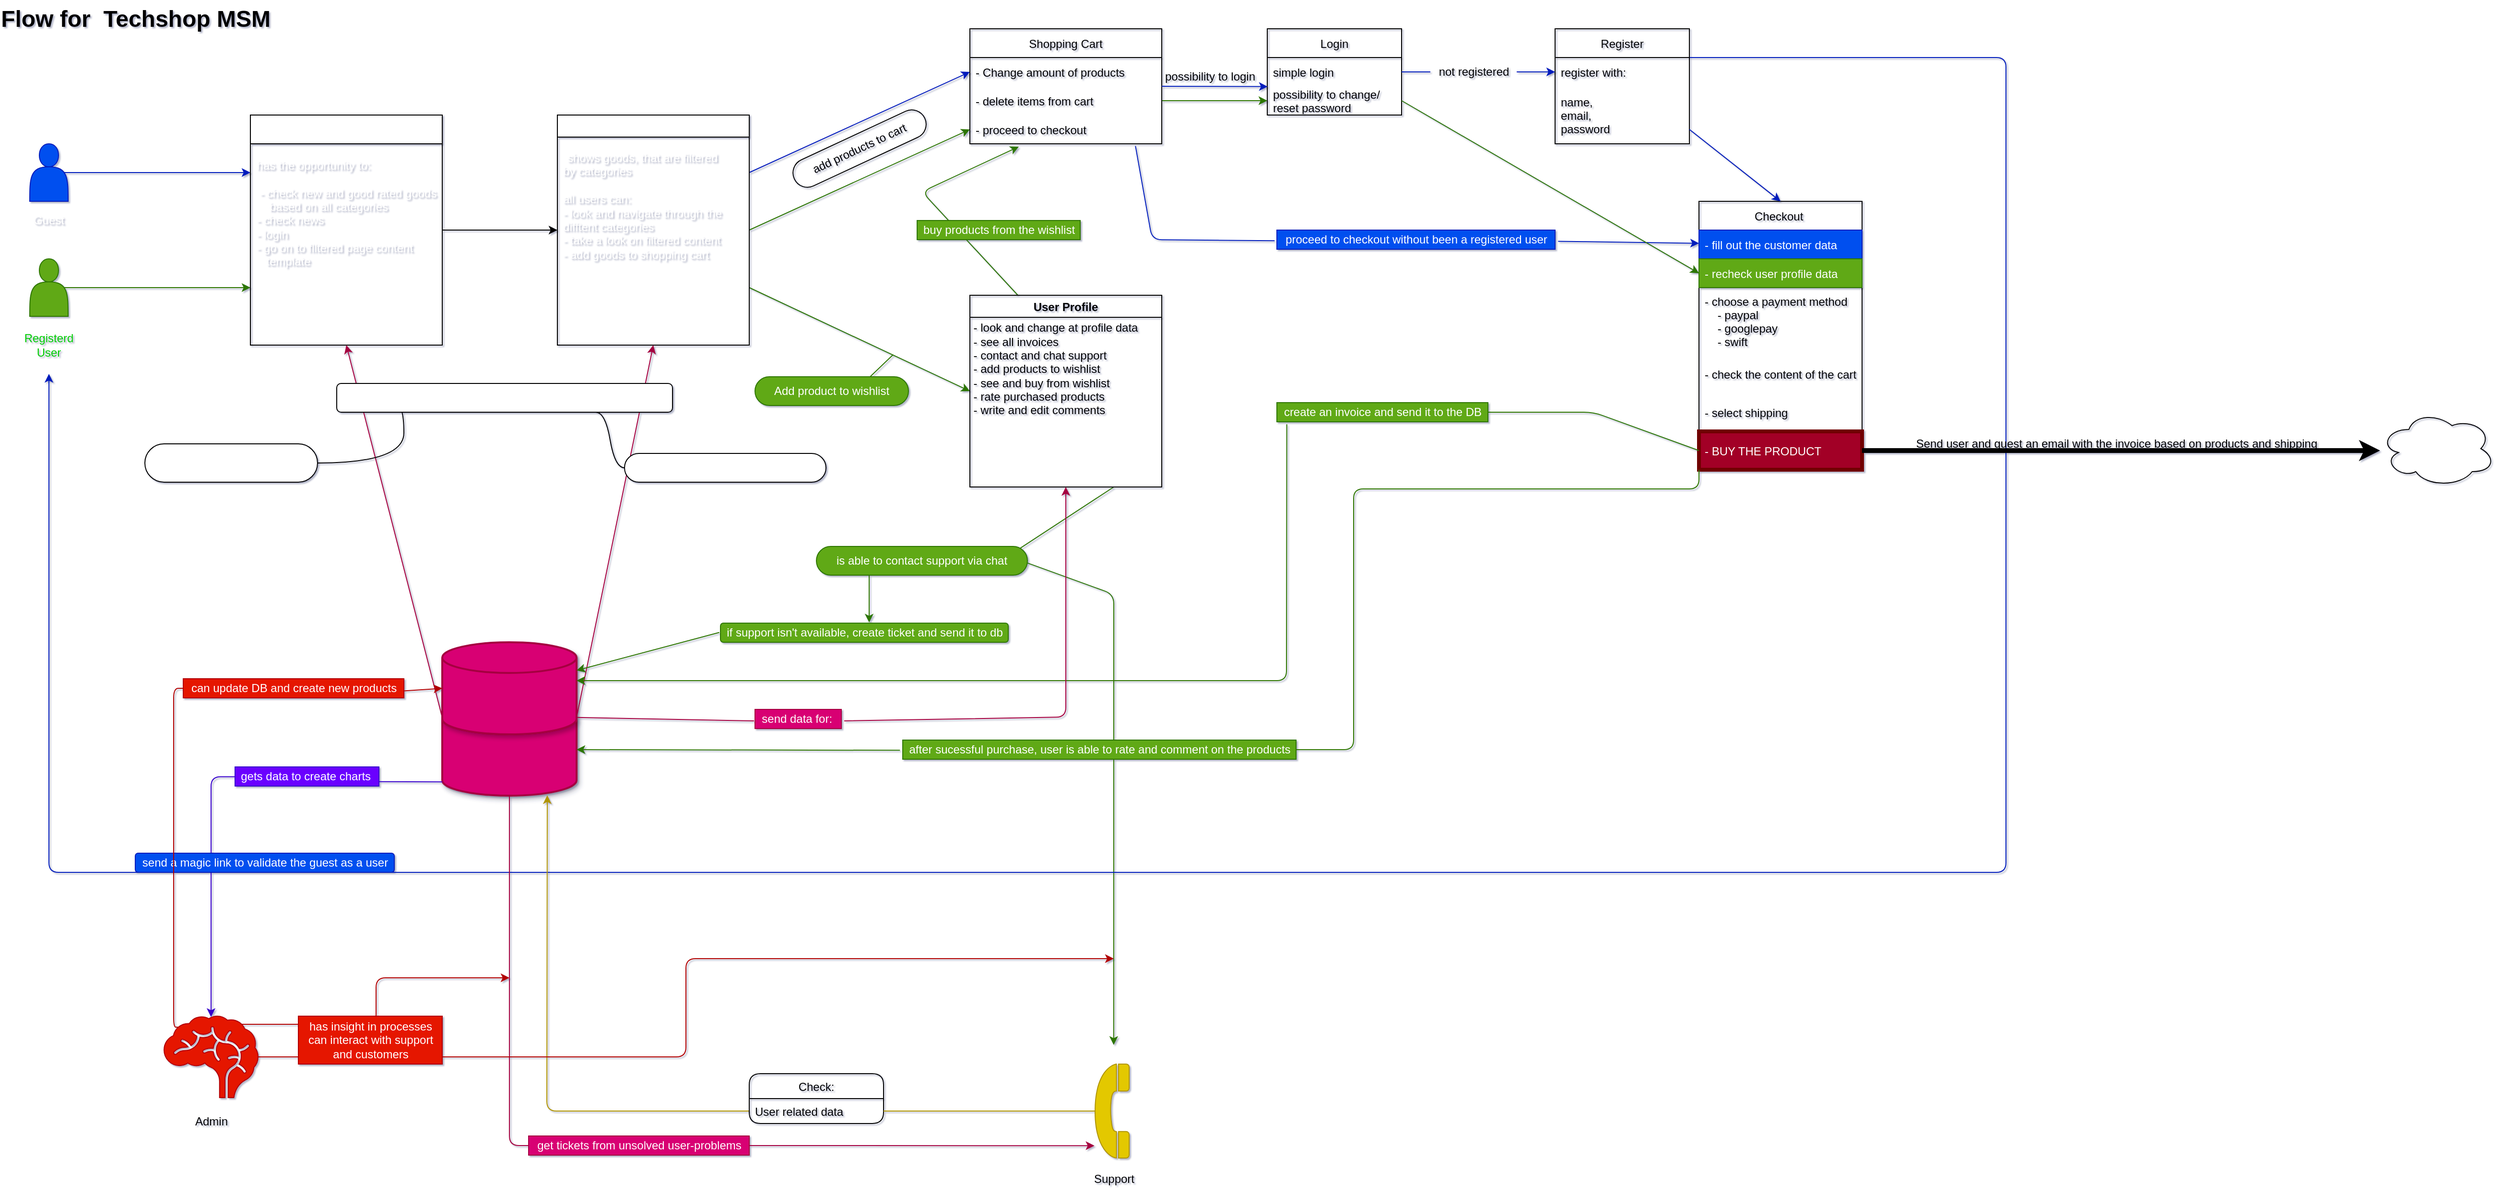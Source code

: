 <mxfile>
    <diagram id="F__2OVXc1vcS4qdT5-GQ" name="company circle">
        <mxGraphModel dx="1650" dy="1090" grid="1" gridSize="10" guides="1" tooltips="1" connect="1" arrows="1" fold="1" page="1" pageScale="1" pageWidth="3000" pageHeight="2000" background="none" math="0" shadow="1">
            <root>
                <mxCell id="0"/>
                <mxCell id="1" parent="0"/>
                <mxCell id="13" style="edgeStyle=none;html=1;exitX=0.9;exitY=0.5;exitDx=0;exitDy=0;exitPerimeter=0;fontColor=#FFFFFF;fillColor=#60a917;strokeColor=#2D7600;" parent="1" source="2" edge="1">
                    <mxGeometry relative="1" as="geometry">
                        <mxPoint x="270" y="310" as="targetPoint"/>
                    </mxGeometry>
                </mxCell>
                <mxCell id="3" value="Flow for&amp;nbsp; Techshop MSM" style="text;html=1;fontSize=24;fontStyle=1;verticalAlign=middle;align=center;" parent="1" vertex="1">
                    <mxGeometry x="100" y="10" width="100" height="40" as="geometry"/>
                </mxCell>
                <mxCell id="9" style="edgeStyle=none;html=1;exitX=0.9;exitY=0.5;exitDx=0;exitDy=0;exitPerimeter=0;fontColor=#FFFFFF;fillColor=#0050ef;strokeColor=#001DBC;" parent="1" source="5" edge="1">
                    <mxGeometry relative="1" as="geometry">
                        <mxPoint x="270" y="190" as="targetPoint"/>
                    </mxGeometry>
                </mxCell>
                <mxCell id="19" value="" style="edgeStyle=none;html=1;fontColor=#FFFFFF;entryX=0;entryY=0.5;entryDx=0;entryDy=0;" parent="1" source="12" target="15" edge="1">
                    <mxGeometry relative="1" as="geometry">
                        <mxPoint x="490" y="250" as="targetPoint"/>
                    </mxGeometry>
                </mxCell>
                <mxCell id="12" value="landing page" style="swimlane;fontColor=#FFFFFF;startSize=30;align=center;fontStyle=1" parent="1" vertex="1">
                    <mxGeometry x="270" y="130" width="200" height="240" as="geometry">
                        <mxRectangle x="140" y="90" width="110" height="40" as="alternateBounds"/>
                    </mxGeometry>
                </mxCell>
                <mxCell id="14" value="&lt;div style=&quot;text-align: justify&quot;&gt;&lt;span&gt;has the opportunity to:&amp;nbsp;&lt;/span&gt;&lt;/div&gt;&lt;div style=&quot;text-align: justify&quot;&gt;&lt;br&gt;&lt;/div&gt;&lt;div style=&quot;text-align: justify&quot;&gt;&lt;span&gt;&amp;nbsp;- check new and good rated goods&lt;/span&gt;&lt;/div&gt;&lt;div style=&quot;text-align: justify&quot;&gt;&lt;span&gt;&amp;nbsp; &amp;nbsp; based on all categories&lt;/span&gt;&lt;/div&gt;&lt;div style=&quot;text-align: justify&quot;&gt;&lt;span&gt;- check news&amp;nbsp;&lt;/span&gt;&lt;/div&gt;&lt;div style=&quot;text-align: justify&quot;&gt;&lt;span&gt;- login&lt;/span&gt;&lt;/div&gt;&lt;div style=&quot;text-align: justify&quot;&gt;&lt;span&gt;- go on to flltered page content&lt;/span&gt;&lt;/div&gt;&lt;div style=&quot;text-align: justify&quot;&gt;&lt;span&gt;&amp;nbsp; &amp;nbsp;template&lt;/span&gt;&lt;/div&gt;&lt;div style=&quot;text-align: justify ; padding: 0px ; margin: 0px&quot;&gt;&lt;br style=&quot;padding: 0px ; margin: 0px ; font-weight: 700&quot;&gt;&lt;/div&gt;" style="text;html=1;align=center;verticalAlign=middle;resizable=0;points=[];autosize=1;strokeColor=none;fillColor=none;fontColor=#FFFFFF;" parent="12" vertex="1">
                    <mxGeometry y="45" width="200" height="130" as="geometry"/>
                </mxCell>
                <mxCell id="34" style="edgeStyle=none;html=1;exitX=1;exitY=0.75;exitDx=0;exitDy=0;entryX=0;entryY=0.5;entryDx=0;entryDy=0;fillColor=#60a917;strokeColor=#2D7600;" edge="1" parent="1" source="15" target="33">
                    <mxGeometry relative="1" as="geometry"/>
                </mxCell>
                <mxCell id="44" style="edgeStyle=none;html=1;exitX=1;exitY=0.25;exitDx=0;exitDy=0;entryX=0;entryY=0.5;entryDx=0;entryDy=0;endArrow=classic;endFill=1;fillColor=#0050ef;strokeColor=#001DBC;" edge="1" parent="1" source="15" target="41">
                    <mxGeometry relative="1" as="geometry"/>
                </mxCell>
                <mxCell id="45" style="edgeStyle=none;html=1;exitX=1;exitY=0.5;exitDx=0;exitDy=0;entryX=0;entryY=0.5;entryDx=0;entryDy=0;endArrow=classic;endFill=1;fillColor=#60a917;strokeColor=#2D7600;" edge="1" parent="1" source="15" target="43">
                    <mxGeometry relative="1" as="geometry"/>
                </mxCell>
                <mxCell id="15" value="content template" style="swimlane;fontColor=#FFFFFF;" parent="1" vertex="1">
                    <mxGeometry x="590" y="130" width="200" height="240" as="geometry"/>
                </mxCell>
                <mxCell id="16" value="shows goods, that are filtered&amp;nbsp;&lt;br&gt;&lt;div style=&quot;text-align: justify&quot;&gt;&lt;span&gt;by categories&lt;/span&gt;&lt;/div&gt;&lt;div style=&quot;text-align: justify&quot;&gt;&lt;span&gt;&lt;br&gt;&lt;/span&gt;&lt;/div&gt;&lt;div style=&quot;text-align: justify&quot;&gt;all users can:&amp;nbsp;&lt;/div&gt;&lt;div style=&quot;text-align: justify&quot;&gt;- look and navigate through the&amp;nbsp;&lt;/div&gt;&lt;div style=&quot;text-align: justify&quot;&gt;difftent&amp;nbsp;&lt;span&gt;categories&lt;/span&gt;&lt;/div&gt;&lt;div style=&quot;text-align: justify&quot;&gt;&lt;span&gt;- take a look on filtered content&lt;/span&gt;&lt;/div&gt;&lt;div style=&quot;text-align: justify&quot;&gt;&lt;span&gt;- add goods to shopping cart&lt;/span&gt;&lt;/div&gt;" style="text;html=1;align=center;verticalAlign=middle;resizable=0;points=[];autosize=1;strokeColor=none;fillColor=none;fontColor=#FFFFFF;" parent="15" vertex="1">
                    <mxGeometry y="35" width="180" height="120" as="geometry"/>
                </mxCell>
                <mxCell id="22" value="" style="group;fillColor=none;fontColor=#ffffff;strokeColor=none;" parent="1" vertex="1" connectable="0">
                    <mxGeometry x="470" y="680" width="140" height="160" as="geometry"/>
                </mxCell>
                <mxCell id="20" value="" style="strokeWidth=2;html=1;shape=mxgraph.flowchart.database;whiteSpace=wrap;fontColor=#ffffff;fillColor=#d80073;strokeColor=#A50040;shadow=1;sketch=0;" parent="22" vertex="1">
                    <mxGeometry y="64" width="140" height="96" as="geometry"/>
                </mxCell>
                <mxCell id="21" value="" style="strokeWidth=2;html=1;shape=mxgraph.flowchart.database;whiteSpace=wrap;fontColor=#ffffff;fillColor=#d80073;strokeColor=#A50040;shadow=1;" parent="22" vertex="1">
                    <mxGeometry width="140" height="96" as="geometry"/>
                </mxCell>
                <mxCell id="23" value="" style="group" parent="1" vertex="1" connectable="0">
                    <mxGeometry x="20" y="280" width="80" height="120" as="geometry"/>
                </mxCell>
                <mxCell id="2" value="" style="shape=actor;whiteSpace=wrap;html=1;fillColor=#60a917;fontColor=#ffffff;strokeColor=#2D7600;" parent="23" vertex="1">
                    <mxGeometry x="20" width="40" height="60" as="geometry"/>
                </mxCell>
                <UserObject label="&lt;font color=&quot;#00cc00&quot;&gt;Registerd User&lt;/font&gt;" placeholders="1" name="Variable" id="4">
                    <mxCell style="text;html=1;strokeColor=none;fillColor=none;align=center;verticalAlign=middle;whiteSpace=wrap;overflow=hidden;fontColor=#0A0A0A;" parent="23" vertex="1">
                        <mxGeometry y="60" width="80" height="60" as="geometry"/>
                    </mxCell>
                </UserObject>
                <mxCell id="24" value="" style="group" parent="1" vertex="1" connectable="0">
                    <mxGeometry x="20" y="160" width="80" height="100" as="geometry"/>
                </mxCell>
                <mxCell id="5" value="" style="shape=actor;whiteSpace=wrap;html=1;fillColor=#0050ef;fontColor=#ffffff;strokeColor=#001DBC;" parent="24" vertex="1">
                    <mxGeometry x="20" width="40" height="60" as="geometry"/>
                </mxCell>
                <UserObject label="&lt;font color=&quot;#ffffff&quot;&gt;Guest&lt;/font&gt;" placeholders="1" name="Variable" id="6">
                    <mxCell style="text;html=1;strokeColor=none;fillColor=none;align=center;verticalAlign=middle;whiteSpace=wrap;overflow=hidden;fontColor=#0A0A0A;" parent="24" vertex="1">
                        <mxGeometry y="60" width="80" height="40" as="geometry"/>
                    </mxCell>
                </UserObject>
                <mxCell id="26" style="edgeStyle=none;html=1;exitX=1;exitY=0.15;exitDx=0;exitDy=0;exitPerimeter=0;entryX=0.5;entryY=1;entryDx=0;entryDy=0;fontColor=#FFFFFF;fillColor=#d80073;strokeColor=#A50040;" parent="1" source="20" target="15" edge="1">
                    <mxGeometry relative="1" as="geometry"/>
                </mxCell>
                <mxCell id="27" style="edgeStyle=none;html=1;exitX=0;exitY=0.15;exitDx=0;exitDy=0;exitPerimeter=0;entryX=0.5;entryY=1;entryDx=0;entryDy=0;fontColor=#FFFFFF;fillColor=#d80073;strokeColor=#A50040;" parent="1" source="20" target="12" edge="1">
                    <mxGeometry relative="1" as="geometry"/>
                </mxCell>
                <mxCell id="28" value="sends data based on:&amp;nbsp;&lt;br&gt;new, hot, fresh, best rated" style="whiteSpace=wrap;html=1;rounded=1;arcSize=50;align=center;verticalAlign=middle;strokeWidth=1;autosize=1;spacing=4;treeFolding=1;treeMoving=1;newEdgeStyle={&quot;edgeStyle&quot;:&quot;entityRelationEdgeStyle&quot;,&quot;startArrow&quot;:&quot;none&quot;,&quot;endArrow&quot;:&quot;none&quot;,&quot;segment&quot;:10,&quot;curved&quot;:1};fontColor=#FFFFFF;" parent="1" vertex="1">
                    <mxGeometry x="160" y="473" width="180" height="40" as="geometry"/>
                </mxCell>
                <mxCell id="29" value="" style="edgeStyle=entityRelationEdgeStyle;startArrow=none;endArrow=none;segment=10;curved=1;fontColor=#FFFFFF;" parent="1" target="28" edge="1">
                    <mxGeometry relative="1" as="geometry">
                        <mxPoint x="420" y="430" as="sourcePoint"/>
                    </mxGeometry>
                </mxCell>
                <mxCell id="30" value="sends data based on categories" style="whiteSpace=wrap;html=1;rounded=1;arcSize=50;align=center;verticalAlign=middle;strokeWidth=1;autosize=1;spacing=4;treeFolding=1;treeMoving=1;newEdgeStyle={&quot;edgeStyle&quot;:&quot;entityRelationEdgeStyle&quot;,&quot;startArrow&quot;:&quot;none&quot;,&quot;endArrow&quot;:&quot;none&quot;,&quot;segment&quot;:10,&quot;curved&quot;:1};fontColor=#FFFFFF;" parent="1" vertex="1">
                    <mxGeometry x="660" y="483" width="210" height="30" as="geometry"/>
                </mxCell>
                <mxCell id="31" value="" style="edgeStyle=entityRelationEdgeStyle;startArrow=none;endArrow=none;segment=10;curved=1;fontColor=#FFFFFF;" parent="1" target="30" edge="1">
                    <mxGeometry relative="1" as="geometry">
                        <mxPoint x="630" y="440" as="sourcePoint"/>
                    </mxGeometry>
                </mxCell>
                <mxCell id="32" value="Server" style="rounded=1;whiteSpace=wrap;html=1;fontColor=#FFFFFF;" parent="1" vertex="1">
                    <mxGeometry x="360" y="410" width="350" height="30" as="geometry"/>
                </mxCell>
                <mxCell id="48" style="edgeStyle=none;html=1;exitX=0.25;exitY=0;exitDx=0;exitDy=0;entryX=0.255;entryY=1.1;entryDx=0;entryDy=0;entryPerimeter=0;endArrow=classic;endFill=1;fillColor=#60a917;strokeColor=#2D7600;" edge="1" parent="1" source="33" target="43">
                    <mxGeometry relative="1" as="geometry">
                        <Array as="points">
                            <mxPoint x="970" y="210"/>
                            <mxPoint x="1071" y="163"/>
                        </Array>
                    </mxGeometry>
                </mxCell>
                <mxCell id="99" style="edgeStyle=none;html=1;exitX=0.75;exitY=1;exitDx=0;exitDy=0;fontSize=12;endArrow=classic;endFill=1;strokeWidth=1;fillColor=#60a917;strokeColor=#2D7600;" edge="1" parent="1" source="33">
                    <mxGeometry relative="1" as="geometry">
                        <mxPoint x="1169.913" y="1100" as="targetPoint"/>
                        <Array as="points">
                            <mxPoint x="1060" y="590"/>
                            <mxPoint x="1170" y="630"/>
                        </Array>
                    </mxGeometry>
                </mxCell>
                <mxCell id="33" value="User Profile" style="swimlane;fillColor=none;" vertex="1" parent="1">
                    <mxGeometry x="1020" y="318" width="200" height="200" as="geometry"/>
                </mxCell>
                <mxCell id="39" value="&lt;div style=&quot;text-align: justify&quot;&gt;&lt;span&gt;- look and change at profile data&lt;/span&gt;&lt;/div&gt;&lt;div style=&quot;text-align: justify&quot;&gt;&lt;span&gt;- see all invoices&lt;/span&gt;&lt;/div&gt;&lt;div style=&quot;text-align: justify&quot;&gt;&lt;span&gt;- contact and chat support&lt;/span&gt;&lt;/div&gt;&lt;div style=&quot;text-align: justify&quot;&gt;&lt;span&gt;- add products to wishlist&lt;/span&gt;&lt;/div&gt;&lt;div style=&quot;text-align: justify&quot;&gt;&lt;span&gt;- see and buy from wishlist&lt;/span&gt;&lt;/div&gt;&lt;div style=&quot;text-align: justify&quot;&gt;&lt;span&gt;- rate purchased products&lt;/span&gt;&lt;/div&gt;&lt;div style=&quot;text-align: justify&quot;&gt;&lt;span&gt;- write and edit comments&lt;/span&gt;&lt;/div&gt;" style="text;html=1;align=center;verticalAlign=middle;resizable=0;points=[];autosize=1;strokeColor=none;fillColor=none;" vertex="1" parent="33">
                    <mxGeometry x="-6" y="27" width="190" height="100" as="geometry"/>
                </mxCell>
                <mxCell id="37" style="html=1;exitX=0.5;exitY=0;exitDx=0;exitDy=0;strokeColor=none;" edge="1" parent="1" source="35">
                    <mxGeometry relative="1" as="geometry">
                        <mxPoint x="876" y="350" as="targetPoint"/>
                    </mxGeometry>
                </mxCell>
                <mxCell id="38" style="edgeStyle=none;html=1;exitX=0.75;exitY=0;exitDx=0;exitDy=0;fillColor=#60a917;strokeColor=#2D7600;endArrow=none;endFill=0;" edge="1" parent="1" source="35">
                    <mxGeometry relative="1" as="geometry">
                        <mxPoint x="940" y="380" as="targetPoint"/>
                    </mxGeometry>
                </mxCell>
                <mxCell id="35" value="Add product to wishlist" style="whiteSpace=wrap;html=1;rounded=1;arcSize=50;align=center;verticalAlign=middle;strokeWidth=1;autosize=1;spacing=4;treeFolding=1;treeMoving=1;newEdgeStyle={&quot;edgeStyle&quot;:&quot;entityRelationEdgeStyle&quot;,&quot;startArrow&quot;:&quot;none&quot;,&quot;endArrow&quot;:&quot;none&quot;,&quot;segment&quot;:10,&quot;curved&quot;:1};fillColor=#60a917;fontColor=#ffffff;strokeColor=#2D7600;" vertex="1" parent="1">
                    <mxGeometry x="796" y="403" width="160" height="30" as="geometry"/>
                </mxCell>
                <mxCell id="68" style="edgeStyle=none;html=1;exitX=1;exitY=0.5;exitDx=0;exitDy=0;entryX=0;entryY=0.5;entryDx=0;entryDy=0;endArrow=classic;endFill=1;fillColor=#60a917;strokeColor=#2D7600;" edge="1" parent="1" source="42" target="55">
                    <mxGeometry relative="1" as="geometry">
                        <Array as="points"/>
                    </mxGeometry>
                </mxCell>
                <mxCell id="40" value="Shopping Cart" style="swimlane;fontStyle=0;childLayout=stackLayout;horizontal=1;startSize=30;horizontalStack=0;resizeParent=1;resizeParentMax=0;resizeLast=0;collapsible=1;marginBottom=0;fillColor=none;" vertex="1" parent="1">
                    <mxGeometry x="1020" y="40" width="200" height="120" as="geometry"/>
                </mxCell>
                <mxCell id="41" value="- Change amount of products" style="text;strokeColor=none;fillColor=none;align=left;verticalAlign=middle;spacingLeft=4;spacingRight=4;overflow=hidden;points=[[0,0.5],[1,0.5]];portConstraint=eastwest;rotatable=0;" vertex="1" parent="40">
                    <mxGeometry y="30" width="200" height="30" as="geometry"/>
                </mxCell>
                <mxCell id="42" value="- delete items from cart" style="text;strokeColor=none;fillColor=none;align=left;verticalAlign=middle;spacingLeft=4;spacingRight=4;overflow=hidden;points=[[0,0.5],[1,0.5]];portConstraint=eastwest;rotatable=0;" vertex="1" parent="40">
                    <mxGeometry y="60" width="200" height="30" as="geometry"/>
                </mxCell>
                <mxCell id="43" value="- proceed to checkout" style="text;strokeColor=none;fillColor=none;align=left;verticalAlign=middle;spacingLeft=4;spacingRight=4;overflow=hidden;points=[[0,0.5],[1,0.5]];portConstraint=eastwest;rotatable=0;" vertex="1" parent="40">
                    <mxGeometry y="90" width="200" height="30" as="geometry"/>
                </mxCell>
                <mxCell id="46" value="add products to cart" style="whiteSpace=wrap;html=1;rounded=1;arcSize=50;align=center;verticalAlign=middle;strokeWidth=1;autosize=1;spacing=4;treeFolding=1;treeMoving=1;newEdgeStyle={&quot;edgeStyle&quot;:&quot;entityRelationEdgeStyle&quot;,&quot;startArrow&quot;:&quot;none&quot;,&quot;endArrow&quot;:&quot;none&quot;,&quot;segment&quot;:10,&quot;curved&quot;:1};fillColor=none;rotation=-25;" vertex="1" parent="1">
                    <mxGeometry x="830" y="150" width="150" height="30" as="geometry"/>
                </mxCell>
                <mxCell id="76" style="edgeStyle=none;html=1;exitX=1;exitY=0.25;exitDx=0;exitDy=0;entryX=0.5;entryY=1;entryDx=0;entryDy=0;endArrow=classic;endFill=1;fillColor=#0050ef;strokeColor=#001DBC;" edge="1" parent="1" source="49" target="4">
                    <mxGeometry relative="1" as="geometry">
                        <Array as="points">
                            <mxPoint x="2100" y="70"/>
                            <mxPoint x="2100" y="920"/>
                            <mxPoint x="1070" y="920"/>
                            <mxPoint x="60" y="920"/>
                        </Array>
                    </mxGeometry>
                </mxCell>
                <mxCell id="49" value="Register" style="swimlane;fontStyle=0;childLayout=stackLayout;horizontal=1;startSize=30;horizontalStack=0;resizeParent=1;resizeParentMax=0;resizeLast=0;collapsible=1;marginBottom=0;fillColor=none;" vertex="1" parent="1">
                    <mxGeometry x="1630" y="40" width="140" height="120" as="geometry">
                        <mxRectangle x="1570" y="40" width="80" height="30" as="alternateBounds"/>
                    </mxGeometry>
                </mxCell>
                <mxCell id="50" value="register with: " style="text;strokeColor=none;fillColor=none;align=left;verticalAlign=middle;spacingLeft=4;spacingRight=4;overflow=hidden;points=[[0,0.5],[1,0.5]];portConstraint=eastwest;rotatable=0;" vertex="1" parent="49">
                    <mxGeometry y="30" width="140" height="30" as="geometry"/>
                </mxCell>
                <mxCell id="51" value="name,&#10;email,&#10;password" style="text;strokeColor=none;fillColor=none;align=left;verticalAlign=middle;spacingLeft=4;spacingRight=4;overflow=hidden;points=[[0,0.5],[1,0.5]];portConstraint=eastwest;rotatable=0;" vertex="1" parent="49">
                    <mxGeometry y="60" width="140" height="60" as="geometry"/>
                </mxCell>
                <mxCell id="53" value="Login" style="swimlane;fontStyle=0;childLayout=stackLayout;horizontal=1;startSize=30;horizontalStack=0;resizeParent=1;resizeParentMax=0;resizeLast=0;collapsible=1;marginBottom=0;fillColor=none;" vertex="1" parent="1">
                    <mxGeometry x="1330" y="40" width="140" height="90" as="geometry">
                        <mxRectangle x="1330" y="40" width="60" height="30" as="alternateBounds"/>
                    </mxGeometry>
                </mxCell>
                <mxCell id="54" value="simple login" style="text;strokeColor=none;fillColor=none;align=left;verticalAlign=middle;spacingLeft=4;spacingRight=4;overflow=hidden;points=[[0,0.5],[1,0.5]];portConstraint=eastwest;rotatable=0;" vertex="1" parent="53">
                    <mxGeometry y="30" width="140" height="30" as="geometry"/>
                </mxCell>
                <mxCell id="55" value="possibility to change/ &#10;reset password" style="text;strokeColor=none;fillColor=none;align=left;verticalAlign=middle;spacingLeft=4;spacingRight=4;overflow=hidden;points=[[0,0.5],[1,0.5]];portConstraint=eastwest;rotatable=0;" vertex="1" parent="53">
                    <mxGeometry y="60" width="140" height="30" as="geometry"/>
                </mxCell>
                <mxCell id="94" style="edgeStyle=none;html=1;exitX=-0.007;exitY=0.533;exitDx=0;exitDy=0;entryX=1;entryY=0.5;entryDx=0;entryDy=0;entryPerimeter=0;fontSize=12;endArrow=classic;endFill=1;strokeWidth=1;fillColor=#60a917;strokeColor=#2D7600;startArrow=none;exitPerimeter=0;" edge="1" parent="1" source="95" target="20">
                    <mxGeometry relative="1" as="geometry">
                        <Array as="points"/>
                    </mxGeometry>
                </mxCell>
                <mxCell id="57" value="Checkout " style="swimlane;fontStyle=0;childLayout=stackLayout;horizontal=1;startSize=30;horizontalStack=0;resizeParent=1;resizeParentMax=0;resizeLast=0;collapsible=1;marginBottom=0;fillColor=none;" vertex="1" parent="1">
                    <mxGeometry x="1780" y="220" width="170" height="280" as="geometry"/>
                </mxCell>
                <mxCell id="58" value="- fill out the customer data" style="text;strokeColor=#001DBC;fillColor=#0050ef;align=left;verticalAlign=middle;spacingLeft=4;spacingRight=4;overflow=hidden;points=[[0,0.5],[1,0.5]];portConstraint=eastwest;rotatable=0;fontColor=#ffffff;" vertex="1" parent="57">
                    <mxGeometry y="30" width="170" height="30" as="geometry"/>
                </mxCell>
                <mxCell id="59" value="- recheck user profile data" style="text;strokeColor=#2D7600;fillColor=#60a917;align=left;verticalAlign=middle;spacingLeft=4;spacingRight=4;overflow=hidden;points=[[0,0.5],[1,0.5]];portConstraint=eastwest;rotatable=0;fontColor=#ffffff;" vertex="1" parent="57">
                    <mxGeometry y="60" width="170" height="30" as="geometry"/>
                </mxCell>
                <mxCell id="60" value="- choose a payment method &#10;    - paypal&#10;    - googlepay&#10;    - swift" style="text;strokeColor=none;fillColor=none;align=left;verticalAlign=middle;spacingLeft=4;spacingRight=4;overflow=hidden;points=[[0,0.5],[1,0.5]];portConstraint=eastwest;rotatable=0;" vertex="1" parent="57">
                    <mxGeometry y="90" width="170" height="70" as="geometry"/>
                </mxCell>
                <mxCell id="79" value="- check the content of the cart" style="text;strokeColor=none;fillColor=none;align=left;verticalAlign=middle;spacingLeft=4;spacingRight=4;overflow=hidden;points=[[0,0.5],[1,0.5]];portConstraint=eastwest;rotatable=0;" vertex="1" parent="57">
                    <mxGeometry y="160" width="170" height="40" as="geometry"/>
                </mxCell>
                <mxCell id="97" value="- select shipping" style="text;align=left;verticalAlign=middle;spacingLeft=4;spacingRight=4;overflow=hidden;points=[[0,0.5],[1,0.5]];portConstraint=eastwest;rotatable=0;strokeWidth=4;" vertex="1" parent="57">
                    <mxGeometry y="200" width="170" height="40" as="geometry"/>
                </mxCell>
                <mxCell id="80" value="- BUY THE PRODUCT" style="text;strokeColor=#6F0000;fillColor=#a20025;align=left;verticalAlign=middle;spacingLeft=4;spacingRight=4;overflow=hidden;points=[[0,0.5],[1,0.5]];portConstraint=eastwest;rotatable=0;strokeWidth=4;fontColor=#ffffff;" vertex="1" parent="57">
                    <mxGeometry y="240" width="170" height="40" as="geometry"/>
                </mxCell>
                <mxCell id="61" value="" style="endArrow=classic;html=1;entryX=0.003;entryY=0.011;entryDx=0;entryDy=0;entryPerimeter=0;fillColor=#0050ef;strokeColor=#001DBC;" edge="1" parent="1" target="55">
                    <mxGeometry relative="1" as="geometry">
                        <mxPoint x="1220" y="100" as="sourcePoint"/>
                        <mxPoint x="1320" y="100" as="targetPoint"/>
                    </mxGeometry>
                </mxCell>
                <mxCell id="63" value="possibility to login" style="text;html=1;align=center;verticalAlign=middle;resizable=0;points=[];autosize=1;strokeColor=none;fillColor=none;" vertex="1" parent="1">
                    <mxGeometry x="1215" y="80" width="110" height="20" as="geometry"/>
                </mxCell>
                <mxCell id="66" style="edgeStyle=none;html=1;exitX=1;exitY=0.5;exitDx=0;exitDy=0;entryX=0;entryY=0.5;entryDx=0;entryDy=0;endArrow=classic;endFill=1;fillColor=#0050ef;strokeColor=#001DBC;startArrow=none;" edge="1" parent="1" source="67" target="50">
                    <mxGeometry relative="1" as="geometry"/>
                </mxCell>
                <mxCell id="70" value="" style="endArrow=classic;html=1;exitX=1.011;exitY=0.586;exitDx=0;exitDy=0;exitPerimeter=0;startArrow=none;fillColor=#0050ef;strokeColor=#001DBC;" edge="1" parent="1" source="72" target="58">
                    <mxGeometry width="50" height="50" relative="1" as="geometry">
                        <mxPoint x="1280" y="200" as="sourcePoint"/>
                        <mxPoint x="1580" y="350" as="targetPoint"/>
                        <Array as="points"/>
                    </mxGeometry>
                </mxCell>
                <mxCell id="67" value="not registered" style="text;html=1;align=center;verticalAlign=middle;resizable=0;points=[];autosize=1;strokeColor=none;fillColor=none;container=1;" vertex="1" parent="1">
                    <mxGeometry x="1500" y="75" width="90" height="20" as="geometry"/>
                </mxCell>
                <mxCell id="71" value="" style="edgeStyle=none;html=1;exitX=1;exitY=0.5;exitDx=0;exitDy=0;entryX=0;entryY=0.5;entryDx=0;entryDy=0;endArrow=none;endFill=1;fillColor=#0050ef;strokeColor=#001DBC;" edge="1" parent="1" source="54" target="67">
                    <mxGeometry relative="1" as="geometry">
                        <mxPoint x="1390" y="55" as="sourcePoint"/>
                        <mxPoint x="1570" y="55" as="targetPoint"/>
                    </mxGeometry>
                </mxCell>
                <mxCell id="72" value="proceed to checkout without been a registered user" style="text;html=1;align=center;verticalAlign=middle;resizable=0;points=[];autosize=1;strokeColor=#001DBC;fillColor=#0050ef;fontColor=#ffffff;" vertex="1" parent="1">
                    <mxGeometry x="1340" y="250" width="290" height="20" as="geometry"/>
                </mxCell>
                <mxCell id="73" value="" style="endArrow=none;html=1;exitX=0.863;exitY=1.076;exitDx=0;exitDy=0;exitPerimeter=0;entryX=-0.008;entryY=0.557;entryDx=0;entryDy=0;entryPerimeter=0;fillColor=#0050ef;strokeColor=#001DBC;" edge="1" parent="1" source="43" target="72">
                    <mxGeometry width="50" height="50" relative="1" as="geometry">
                        <mxPoint x="1192.6" y="162.28" as="sourcePoint"/>
                        <mxPoint x="1780" y="264.407" as="targetPoint"/>
                        <Array as="points">
                            <mxPoint x="1210" y="260"/>
                        </Array>
                    </mxGeometry>
                </mxCell>
                <mxCell id="74" style="edgeStyle=none;html=1;exitX=1;exitY=0.5;exitDx=0;exitDy=0;entryX=0;entryY=0.5;entryDx=0;entryDy=0;endArrow=classic;endFill=1;fillColor=#60a917;strokeColor=#2D7600;" edge="1" parent="1" source="55" target="59">
                    <mxGeometry relative="1" as="geometry"/>
                </mxCell>
                <mxCell id="75" style="edgeStyle=none;html=1;exitX=1;exitY=0.5;exitDx=0;exitDy=0;entryX=0.5;entryY=0;entryDx=0;entryDy=0;endArrow=classic;endFill=1;fillColor=#0050ef;strokeColor=#001DBC;" edge="1" parent="1" target="57">
                    <mxGeometry relative="1" as="geometry">
                        <mxPoint x="1770" y="145" as="sourcePoint"/>
                    </mxGeometry>
                </mxCell>
                <mxCell id="81" style="edgeStyle=none;html=1;exitX=0.047;exitY=1.129;exitDx=0;exitDy=0;endArrow=classic;endFill=1;fillColor=#60a917;strokeColor=#2D7600;startArrow=none;exitPerimeter=0;" edge="1" parent="1" source="83">
                    <mxGeometry relative="1" as="geometry">
                        <mxPoint x="610" y="720" as="targetPoint"/>
                        <Array as="points">
                            <mxPoint x="1350" y="720"/>
                        </Array>
                    </mxGeometry>
                </mxCell>
                <mxCell id="83" value="create an invoice and send it to the DB" style="text;html=1;align=center;verticalAlign=middle;resizable=0;points=[];autosize=1;strokeColor=#2D7600;fillColor=#60a917;fontColor=#ffffff;" vertex="1" parent="1">
                    <mxGeometry x="1340" y="430" width="220" height="20" as="geometry"/>
                </mxCell>
                <mxCell id="84" value="" style="edgeStyle=none;html=1;exitX=0;exitY=0.5;exitDx=0;exitDy=0;endArrow=none;endFill=1;fillColor=#60a917;strokeColor=#2D7600;" edge="1" parent="1" source="80" target="83">
                    <mxGeometry relative="1" as="geometry">
                        <mxPoint x="1220" y="439.647" as="targetPoint"/>
                        <mxPoint x="1780" y="440" as="sourcePoint"/>
                        <Array as="points">
                            <mxPoint x="1670" y="440"/>
                        </Array>
                    </mxGeometry>
                </mxCell>
                <mxCell id="88" style="edgeStyle=none;html=1;exitX=1;exitY=0.5;exitDx=0;exitDy=0;fontSize=18;endArrow=classic;endFill=1;strokeWidth=5;" edge="1" parent="1" source="80">
                    <mxGeometry relative="1" as="geometry">
                        <mxPoint x="2490" y="480" as="targetPoint"/>
                    </mxGeometry>
                </mxCell>
                <mxCell id="89" value="Send user and guest an email with the invoice based on products and shipping" style="text;html=1;align=center;verticalAlign=middle;resizable=0;points=[];autosize=1;strokeColor=none;fillColor=none;fontSize=12;" vertex="1" parent="1">
                    <mxGeometry x="2000" y="463" width="430" height="20" as="geometry"/>
                </mxCell>
                <mxCell id="90" value="" style="ellipse;shape=cloud;whiteSpace=wrap;html=1;rounded=1;fontSize=12;strokeColor=default;strokeWidth=1;fillColor=none;" vertex="1" parent="1">
                    <mxGeometry x="2490" y="438" width="120" height="80" as="geometry"/>
                </mxCell>
                <mxCell id="91" style="edgeStyle=none;html=1;exitX=1.033;exitY=0.6;exitDx=0;exitDy=0;exitPerimeter=0;entryX=0.5;entryY=1;entryDx=0;entryDy=0;fontSize=12;endArrow=classic;endFill=1;strokeWidth=1;fillColor=#d80073;strokeColor=#A50040;startArrow=none;" edge="1" parent="1" source="92" target="33">
                    <mxGeometry relative="1" as="geometry">
                        <Array as="points">
                            <mxPoint x="1120" y="758"/>
                        </Array>
                    </mxGeometry>
                </mxCell>
                <mxCell id="92" value="send data for:&amp;nbsp;" style="text;html=1;align=center;verticalAlign=middle;resizable=0;points=[];autosize=1;strokeColor=#A50040;fillColor=#d80073;fontSize=12;fontColor=#ffffff;" vertex="1" parent="1">
                    <mxGeometry x="796" y="750" width="90" height="20" as="geometry"/>
                </mxCell>
                <mxCell id="93" value="" style="edgeStyle=none;html=1;exitX=1;exitY=0.15;exitDx=0;exitDy=0;exitPerimeter=0;entryX=-0.011;entryY=0.6;entryDx=0;entryDy=0;fontSize=12;endArrow=none;endFill=1;strokeWidth=1;fillColor=#d80073;strokeColor=#A50040;entryPerimeter=0;" edge="1" parent="1" source="20" target="92">
                    <mxGeometry relative="1" as="geometry">
                        <mxPoint x="610" y="758.4" as="sourcePoint"/>
                        <mxPoint x="1120" y="518" as="targetPoint"/>
                        <Array as="points"/>
                    </mxGeometry>
                </mxCell>
                <mxCell id="95" value="after sucessful purchase, user is able to rate and comment on the products" style="text;html=1;align=center;verticalAlign=middle;resizable=0;points=[];autosize=1;strokeColor=#2D7600;fillColor=#60a917;fontSize=12;fontColor=#ffffff;" vertex="1" parent="1">
                    <mxGeometry x="950" y="782" width="410" height="20" as="geometry"/>
                </mxCell>
                <mxCell id="96" value="" style="edgeStyle=none;html=1;exitX=0;exitY=1;exitDx=0;exitDy=0;entryX=1;entryY=0.5;entryDx=0;entryDy=0;entryPerimeter=0;fontSize=12;endArrow=none;endFill=1;strokeWidth=1;fillColor=#60a917;strokeColor=#2D7600;" edge="1" parent="1" source="57" target="95">
                    <mxGeometry relative="1" as="geometry">
                        <mxPoint x="1780" y="460" as="sourcePoint"/>
                        <mxPoint x="610" y="792.0" as="targetPoint"/>
                        <Array as="points">
                            <mxPoint x="1780" y="520"/>
                            <mxPoint x="1420" y="520"/>
                            <mxPoint x="1420" y="792"/>
                        </Array>
                    </mxGeometry>
                </mxCell>
                <mxCell id="102" value="" style="group" vertex="1" connectable="0" parent="1">
                    <mxGeometry x="1140" y="1120" width="60" height="130" as="geometry"/>
                </mxCell>
                <mxCell id="100" value="" style="shape=mxgraph.signs.tech.telephone_2;html=1;pointerEvents=1;fillColor=#e3c800;strokeColor=#B09500;verticalLabelPosition=bottom;verticalAlign=top;align=center;sketch=0;rounded=1;fontSize=12;fontColor=#000000;" vertex="1" parent="102">
                    <mxGeometry x="10" width="36" height="98" as="geometry"/>
                </mxCell>
                <mxCell id="101" value="Support" style="text;html=1;align=center;verticalAlign=middle;resizable=0;points=[];autosize=1;strokeColor=none;fillColor=none;fontSize=12;" vertex="1" parent="102">
                    <mxGeometry y="110" width="60" height="20" as="geometry"/>
                </mxCell>
                <mxCell id="105" value="" style="group" vertex="1" connectable="0" parent="1">
                    <mxGeometry x="180" y="1070" width="98" height="120" as="geometry"/>
                </mxCell>
                <mxCell id="103" value="" style="shape=mxgraph.signs.healthcare.brain;html=1;pointerEvents=1;fillColor=#e51400;strokeColor=#B20000;verticalLabelPosition=bottom;verticalAlign=top;align=center;sketch=0;rounded=1;fontSize=12;fontColor=#ffffff;" vertex="1" parent="105">
                    <mxGeometry width="98" height="85" as="geometry"/>
                </mxCell>
                <mxCell id="104" value="Admin" style="text;html=1;align=center;verticalAlign=middle;resizable=0;points=[];autosize=1;strokeColor=none;fillColor=none;fontSize=12;" vertex="1" parent="105">
                    <mxGeometry x="24" y="100" width="50" height="20" as="geometry"/>
                </mxCell>
                <mxCell id="116" style="edgeStyle=elbowEdgeStyle;html=1;exitX=0.25;exitY=1;exitDx=0;exitDy=0;entryX=0.515;entryY=-0.03;entryDx=0;entryDy=0;entryPerimeter=0;fontSize=12;endArrow=classic;endFill=1;strokeWidth=1;fillColor=#60a917;strokeColor=#2D7600;" edge="1" parent="1" source="106" target="115">
                    <mxGeometry relative="1" as="geometry"/>
                </mxCell>
                <mxCell id="106" value="is able to contact support via chat" style="whiteSpace=wrap;html=1;rounded=1;arcSize=50;align=center;verticalAlign=middle;strokeWidth=1;autosize=1;spacing=4;treeFolding=1;treeMoving=1;newEdgeStyle={&quot;edgeStyle&quot;:&quot;entityRelationEdgeStyle&quot;,&quot;startArrow&quot;:&quot;none&quot;,&quot;endArrow&quot;:&quot;none&quot;,&quot;segment&quot;:10,&quot;curved&quot;:1};fontSize=12;fillColor=#60a917;fontColor=#ffffff;strokeColor=#2D7600;" vertex="1" parent="1">
                    <mxGeometry x="860" y="580" width="220" height="30" as="geometry"/>
                </mxCell>
                <mxCell id="108" style="edgeStyle=none;html=1;exitX=0;exitY=0.5;exitDx=0;exitDy=0;entryX=0.782;entryY=0.996;entryDx=0;entryDy=0;entryPerimeter=0;fontSize=12;endArrow=classic;endFill=1;strokeWidth=1;fillColor=#e3c800;strokeColor=#B09500;startArrow=none;" edge="1" parent="1" source="110" target="20">
                    <mxGeometry relative="1" as="geometry">
                        <Array as="points">
                            <mxPoint x="579" y="1169"/>
                        </Array>
                    </mxGeometry>
                </mxCell>
                <mxCell id="109" value="Check:" style="swimlane;fontStyle=0;childLayout=stackLayout;horizontal=1;startSize=26;fillColor=none;horizontalStack=0;resizeParent=1;resizeParentMax=0;resizeLast=0;collapsible=1;marginBottom=0;rounded=1;fontSize=12;strokeColor=default;strokeWidth=1;" vertex="1" parent="1">
                    <mxGeometry x="790" y="1130" width="140" height="52" as="geometry"/>
                </mxCell>
                <mxCell id="110" value="User related data" style="text;strokeColor=none;fillColor=none;align=left;verticalAlign=top;spacingLeft=4;spacingRight=4;overflow=hidden;rotatable=0;points=[[0,0.5],[1,0.5]];portConstraint=eastwest;rounded=1;fontSize=12;" vertex="1" parent="109">
                    <mxGeometry y="26" width="140" height="26" as="geometry"/>
                </mxCell>
                <mxCell id="113" value="" style="edgeStyle=none;html=1;exitX=0.015;exitY=0.5;exitDx=0;exitDy=0;exitPerimeter=0;fontSize=12;endArrow=none;endFill=1;strokeWidth=1;fillColor=#e3c800;strokeColor=#B09500;" edge="1" parent="1" source="100" target="110">
                    <mxGeometry relative="1" as="geometry">
                        <mxPoint x="1150.54" y="1169" as="sourcePoint"/>
                        <mxPoint x="930" y="1169" as="targetPoint"/>
                        <Array as="points">
                            <mxPoint x="1010" y="1169"/>
                        </Array>
                    </mxGeometry>
                </mxCell>
                <mxCell id="114" style="edgeStyle=none;html=1;entryX=-0.005;entryY=0.869;entryDx=0;entryDy=0;entryPerimeter=0;fontSize=12;endArrow=classic;endFill=1;strokeWidth=1;fillColor=#d80073;strokeColor=#A50040;startArrow=none;" edge="1" parent="1" target="100">
                    <mxGeometry relative="1" as="geometry">
                        <mxPoint x="790" y="1205" as="sourcePoint"/>
                        <Array as="points">
                            <mxPoint x="900" y="1205"/>
                        </Array>
                    </mxGeometry>
                </mxCell>
                <mxCell id="115" value="if support isn't available, create ticket and send it to db" style="text;html=1;align=center;verticalAlign=middle;resizable=0;points=[];autosize=1;strokeColor=#2D7600;fillColor=#60a917;fontSize=12;rounded=1;glass=0;sketch=0;shadow=0;fontColor=#ffffff;" vertex="1" parent="1">
                    <mxGeometry x="760" y="660" width="300" height="20" as="geometry"/>
                </mxCell>
                <mxCell id="117" value="" style="endArrow=classic;html=1;fontSize=12;strokeWidth=1;exitX=-0.004;exitY=0.486;exitDx=0;exitDy=0;exitPerimeter=0;fillColor=#60a917;strokeColor=#2D7600;" edge="1" parent="1" source="115" target="21">
                    <mxGeometry width="50" height="50" relative="1" as="geometry">
                        <mxPoint x="670" y="730" as="sourcePoint"/>
                        <mxPoint x="720" y="680" as="targetPoint"/>
                    </mxGeometry>
                </mxCell>
                <mxCell id="118" value="get tickets from unsolved user-problems" style="text;html=1;align=center;verticalAlign=middle;resizable=0;points=[];autosize=1;strokeColor=#A50040;fillColor=#d80073;fontSize=12;fontColor=#ffffff;" vertex="1" parent="1">
                    <mxGeometry x="560" y="1195" width="230" height="20" as="geometry"/>
                </mxCell>
                <mxCell id="119" value="" style="edgeStyle=none;html=1;exitX=0.5;exitY=1;exitDx=0;exitDy=0;exitPerimeter=0;fontSize=12;endArrow=none;endFill=1;strokeWidth=1;fillColor=#d80073;strokeColor=#A50040;" edge="1" parent="1" source="20">
                    <mxGeometry relative="1" as="geometry">
                        <mxPoint x="540" y="840" as="sourcePoint"/>
                        <mxPoint x="560" y="1205" as="targetPoint"/>
                        <Array as="points">
                            <mxPoint x="540" y="1205"/>
                        </Array>
                    </mxGeometry>
                </mxCell>
                <mxCell id="121" style="edgeStyle=elbowEdgeStyle;html=1;exitX=0.83;exitY=0.1;exitDx=0;exitDy=0;exitPerimeter=0;fontSize=12;endArrow=classic;endFill=1;strokeWidth=1;fillColor=#e51400;strokeColor=#B20000;" edge="1" parent="1" source="103">
                    <mxGeometry relative="1" as="geometry">
                        <mxPoint x="540" y="1030" as="targetPoint"/>
                        <Array as="points">
                            <mxPoint x="401" y="1090"/>
                        </Array>
                    </mxGeometry>
                </mxCell>
                <mxCell id="123" style="edgeStyle=elbowEdgeStyle;html=1;exitX=1;exitY=0.5;exitDx=0;exitDy=0;exitPerimeter=0;fontSize=12;endArrow=classic;endFill=1;strokeWidth=1;fillColor=#e51400;strokeColor=#B20000;" edge="1" parent="1" source="103">
                    <mxGeometry relative="1" as="geometry">
                        <mxPoint x="1170" y="1010" as="targetPoint"/>
                    </mxGeometry>
                </mxCell>
                <mxCell id="124" style="edgeStyle=orthogonalEdgeStyle;html=1;exitX=0;exitY=0.51;exitDx=0;exitDy=0;exitPerimeter=0;entryX=0.5;entryY=0.01;entryDx=0;entryDy=0;entryPerimeter=0;fontSize=12;endArrow=classic;endFill=1;strokeWidth=1;fillColor=#6a00ff;strokeColor=#3700CC;startArrow=none;" edge="1" parent="1" source="127" target="103">
                    <mxGeometry relative="1" as="geometry"/>
                </mxCell>
                <mxCell id="125" value="has insight in processes&lt;br&gt;can interact with support &lt;br&gt;and customers" style="text;html=1;align=center;verticalAlign=middle;resizable=0;points=[];autosize=1;strokeColor=#B20000;fillColor=#e51400;fontSize=12;fontColor=#ffffff;" vertex="1" parent="1">
                    <mxGeometry x="320" y="1070" width="150" height="50" as="geometry"/>
                </mxCell>
                <mxCell id="127" value="gets data to create charts&amp;nbsp;" style="text;html=1;align=center;verticalAlign=middle;resizable=0;points=[];autosize=1;strokeColor=#3700CC;fillColor=#6a00ff;fontSize=12;fontColor=#ffffff;" vertex="1" parent="1">
                    <mxGeometry x="254" y="810" width="150" height="20" as="geometry"/>
                </mxCell>
                <mxCell id="128" value="" style="html=1;exitX=0;exitY=0.85;exitDx=0;exitDy=0;exitPerimeter=0;entryX=1;entryY=0.767;entryDx=0;entryDy=0;entryPerimeter=0;fontSize=12;endArrow=none;endFill=1;strokeWidth=1;fillColor=#6a00ff;strokeColor=#3700CC;" edge="1" parent="1" source="20" target="127">
                    <mxGeometry relative="1" as="geometry">
                        <mxPoint x="470" y="825.6" as="sourcePoint"/>
                        <mxPoint x="229" y="1070.85" as="targetPoint"/>
                    </mxGeometry>
                </mxCell>
                <mxCell id="77" value="send a magic link to validate the guest as a user&lt;br&gt;" style="text;html=1;align=center;verticalAlign=middle;resizable=0;points=[];autosize=1;strokeColor=#001DBC;fillColor=#0050ef;rounded=1;fontColor=#ffffff;" vertex="1" parent="1">
                    <mxGeometry x="150" y="900" width="270" height="20" as="geometry"/>
                </mxCell>
                <mxCell id="129" value="can update DB and create new products" style="text;html=1;align=center;verticalAlign=middle;resizable=0;points=[];autosize=1;strokeColor=#B20000;fillColor=#e51400;fontSize=12;fontColor=#ffffff;" vertex="1" parent="1">
                    <mxGeometry x="200" y="718" width="230" height="20" as="geometry"/>
                </mxCell>
                <mxCell id="130" value="" style="edgeStyle=orthogonalEdgeStyle;html=1;exitX=0.15;exitY=0.135;exitDx=0;exitDy=0;exitPerimeter=0;entryX=0;entryY=0.5;entryDx=0;entryDy=0;entryPerimeter=0;fontSize=12;endArrow=none;endFill=1;strokeWidth=1;fillColor=#e51400;strokeColor=#B20000;" edge="1" parent="1" source="103" target="129">
                    <mxGeometry relative="1" as="geometry">
                        <mxPoint x="194.7" y="1081.475" as="sourcePoint"/>
                        <mxPoint x="470" y="728.0" as="targetPoint"/>
                        <Array as="points">
                            <mxPoint x="190" y="1082"/>
                        </Array>
                    </mxGeometry>
                </mxCell>
                <mxCell id="133" value="" style="endArrow=classic;html=1;fontSize=12;strokeWidth=1;exitX=0.998;exitY=0.64;exitDx=0;exitDy=0;exitPerimeter=0;entryX=0;entryY=0.5;entryDx=0;entryDy=0;entryPerimeter=0;fillColor=#e51400;strokeColor=#B20000;" edge="1" parent="1" source="129" target="21">
                    <mxGeometry width="50" height="50" relative="1" as="geometry">
                        <mxPoint x="380" y="830" as="sourcePoint"/>
                        <mxPoint x="430" y="780" as="targetPoint"/>
                    </mxGeometry>
                </mxCell>
                <mxCell id="134" value="buy products from the wishlist" style="text;html=1;align=center;verticalAlign=middle;resizable=0;points=[];autosize=1;strokeColor=#2D7600;fillColor=#60a917;fontSize=12;fontColor=#ffffff;" vertex="1" parent="1">
                    <mxGeometry x="965" y="240" width="170" height="20" as="geometry"/>
                </mxCell>
            </root>
        </mxGraphModel>
    </diagram>
</mxfile>